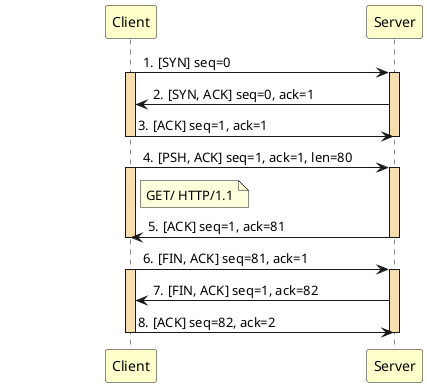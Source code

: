@startuml http

skinparam ParticipantPadding 100
skinparam BoxPadding 10

participant "Client" as client #BUSINESS
participant "Server" as server #BUSINESS

autonumber "0."

client -> server : [SYN] seq=0
activate client #F5DDAD
activate server #F5DDAD

server -> client : [SYN, ACK] seq=0, ack=1

client -> server : [ACK] seq=1, ack=1
deactivate client
deactivate server

client -> server : [PSH, ACK] seq=1, ack=1, len=80
activate client #F5DDAD
activate server #F5DDAD
note right of client
    GET/ HTTP/1.1
end note

server -> client : [ACK] seq=1, ack=81
deactivate client
deactivate server

client -> server : [FIN, ACK] seq=81, ack=1
activate client #F5DDAD
activate server #F5DDAD

server -> client : [FIN, ACK] seq=1, ack=82

client -> server : [ACK] seq=82, ack=2
deactivate client
deactivate server

@enduml